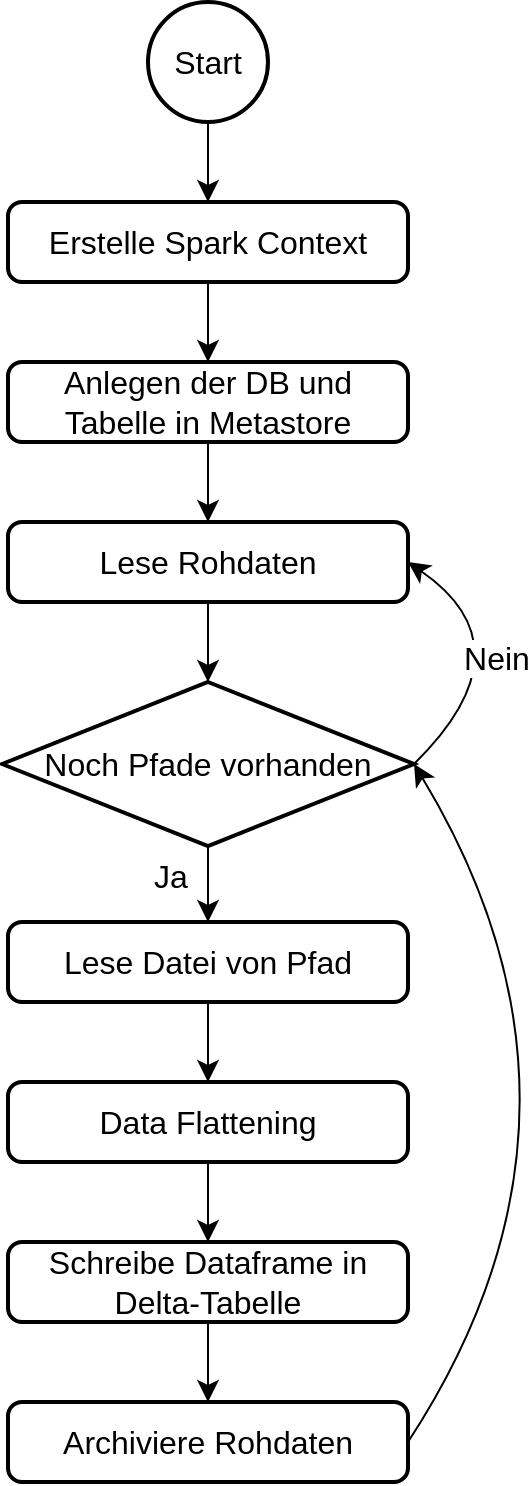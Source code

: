 <mxfile version="21.6.8" type="device">
  <diagram name="Page-1" id="74e2e168-ea6b-b213-b513-2b3c1d86103e">
    <mxGraphModel dx="1418" dy="870" grid="0" gridSize="10" guides="1" tooltips="1" connect="1" arrows="1" fold="1" page="1" pageScale="1" pageWidth="1100" pageHeight="850" background="none" math="0" shadow="0">
      <root>
        <mxCell id="0" />
        <mxCell id="1" parent="0" />
        <mxCell id="eK--0qmcUEzpDBZxqf8N-8" style="edgeStyle=none;curved=1;rounded=0;orthogonalLoop=1;jettySize=auto;html=1;entryX=0.5;entryY=0;entryDx=0;entryDy=0;fontSize=12;startSize=8;endSize=8;" parent="1" source="eK--0qmcUEzpDBZxqf8N-6" target="eK--0qmcUEzpDBZxqf8N-7" edge="1">
          <mxGeometry relative="1" as="geometry" />
        </mxCell>
        <mxCell id="eK--0qmcUEzpDBZxqf8N-6" value="Start" style="strokeWidth=2;html=1;shape=mxgraph.flowchart.start_2;whiteSpace=wrap;fontSize=16;" parent="1" vertex="1">
          <mxGeometry x="520" y="100" width="60" height="60" as="geometry" />
        </mxCell>
        <mxCell id="eK--0qmcUEzpDBZxqf8N-78" style="edgeStyle=none;curved=1;rounded=0;orthogonalLoop=1;jettySize=auto;html=1;entryX=0.5;entryY=0;entryDx=0;entryDy=0;fontSize=12;startSize=8;endSize=8;" parent="1" source="eK--0qmcUEzpDBZxqf8N-7" target="eK--0qmcUEzpDBZxqf8N-77" edge="1">
          <mxGeometry relative="1" as="geometry" />
        </mxCell>
        <mxCell id="eK--0qmcUEzpDBZxqf8N-7" value="Erstelle Spark Context" style="rounded=1;whiteSpace=wrap;html=1;absoluteArcSize=1;arcSize=14;strokeWidth=2;fontSize=16;" parent="1" vertex="1">
          <mxGeometry x="450" y="200" width="200" height="40" as="geometry" />
        </mxCell>
        <mxCell id="eK--0qmcUEzpDBZxqf8N-17" style="edgeStyle=none;curved=1;rounded=0;orthogonalLoop=1;jettySize=auto;html=1;entryX=0.5;entryY=0;entryDx=0;entryDy=0;fontSize=12;startSize=8;endSize=8;" parent="1" source="eK--0qmcUEzpDBZxqf8N-9" target="eK--0qmcUEzpDBZxqf8N-16" edge="1">
          <mxGeometry relative="1" as="geometry" />
        </mxCell>
        <mxCell id="eK--0qmcUEzpDBZxqf8N-21" value="Ja&lt;br&gt;" style="edgeLabel;html=1;align=center;verticalAlign=middle;resizable=0;points=[];fontSize=16;" parent="eK--0qmcUEzpDBZxqf8N-17" vertex="1" connectable="0">
          <mxGeometry x="-0.21" y="1" relative="1" as="geometry">
            <mxPoint x="-20" as="offset" />
          </mxGeometry>
        </mxCell>
        <mxCell id="eK--0qmcUEzpDBZxqf8N-66" style="edgeStyle=none;curved=1;rounded=0;orthogonalLoop=1;jettySize=auto;html=1;entryX=1;entryY=0.5;entryDx=0;entryDy=0;fontSize=12;startSize=8;endSize=8;exitX=1;exitY=0.5;exitDx=0;exitDy=0;exitPerimeter=0;" parent="1" source="eK--0qmcUEzpDBZxqf8N-9" target="eK--0qmcUEzpDBZxqf8N-11" edge="1">
          <mxGeometry relative="1" as="geometry">
            <Array as="points">
              <mxPoint x="712" y="423" />
            </Array>
          </mxGeometry>
        </mxCell>
        <mxCell id="eK--0qmcUEzpDBZxqf8N-67" value="Nein" style="edgeLabel;html=1;align=center;verticalAlign=middle;resizable=0;points=[];fontSize=16;" parent="eK--0qmcUEzpDBZxqf8N-66" vertex="1" connectable="0">
          <mxGeometry x="0.202" y="12" relative="1" as="geometry">
            <mxPoint x="-1" y="2" as="offset" />
          </mxGeometry>
        </mxCell>
        <mxCell id="eK--0qmcUEzpDBZxqf8N-9" value="Noch Pfade vorhanden" style="strokeWidth=2;html=1;shape=mxgraph.flowchart.decision;whiteSpace=wrap;fontSize=16;" parent="1" vertex="1">
          <mxGeometry x="447" y="440" width="206" height="82" as="geometry" />
        </mxCell>
        <mxCell id="eK--0qmcUEzpDBZxqf8N-13" style="edgeStyle=none;curved=1;rounded=0;orthogonalLoop=1;jettySize=auto;html=1;entryX=0.5;entryY=0;entryDx=0;entryDy=0;entryPerimeter=0;fontSize=12;startSize=8;endSize=8;" parent="1" source="eK--0qmcUEzpDBZxqf8N-11" target="eK--0qmcUEzpDBZxqf8N-9" edge="1">
          <mxGeometry relative="1" as="geometry" />
        </mxCell>
        <mxCell id="eK--0qmcUEzpDBZxqf8N-11" value="Lese Rohdaten" style="rounded=1;whiteSpace=wrap;html=1;absoluteArcSize=1;arcSize=14;strokeWidth=2;fontSize=16;" parent="1" vertex="1">
          <mxGeometry x="450" y="360" width="200" height="40" as="geometry" />
        </mxCell>
        <mxCell id="eK--0qmcUEzpDBZxqf8N-23" style="edgeStyle=none;curved=1;rounded=0;orthogonalLoop=1;jettySize=auto;html=1;entryX=0.5;entryY=0;entryDx=0;entryDy=0;fontSize=12;startSize=8;endSize=8;" parent="1" source="eK--0qmcUEzpDBZxqf8N-16" target="eK--0qmcUEzpDBZxqf8N-22" edge="1">
          <mxGeometry relative="1" as="geometry" />
        </mxCell>
        <mxCell id="eK--0qmcUEzpDBZxqf8N-16" value="Lese Datei von Pfad" style="rounded=1;whiteSpace=wrap;html=1;absoluteArcSize=1;arcSize=14;strokeWidth=2;fontSize=16;" parent="1" vertex="1">
          <mxGeometry x="450" y="560" width="200" height="40" as="geometry" />
        </mxCell>
        <mxCell id="eK--0qmcUEzpDBZxqf8N-61" style="edgeStyle=none;curved=1;rounded=0;orthogonalLoop=1;jettySize=auto;html=1;entryX=0.5;entryY=0;entryDx=0;entryDy=0;fontSize=12;startSize=8;endSize=8;" parent="1" source="eK--0qmcUEzpDBZxqf8N-22" target="eK--0qmcUEzpDBZxqf8N-57" edge="1">
          <mxGeometry relative="1" as="geometry" />
        </mxCell>
        <mxCell id="eK--0qmcUEzpDBZxqf8N-22" value="Data Flattening" style="rounded=1;whiteSpace=wrap;html=1;absoluteArcSize=1;arcSize=14;strokeWidth=2;fontSize=16;" parent="1" vertex="1">
          <mxGeometry x="450" y="640" width="200" height="40" as="geometry" />
        </mxCell>
        <mxCell id="eK--0qmcUEzpDBZxqf8N-73" style="edgeStyle=none;curved=1;rounded=0;orthogonalLoop=1;jettySize=auto;html=1;entryX=0.5;entryY=0;entryDx=0;entryDy=0;fontSize=12;startSize=8;endSize=8;" parent="1" source="eK--0qmcUEzpDBZxqf8N-57" target="eK--0qmcUEzpDBZxqf8N-72" edge="1">
          <mxGeometry relative="1" as="geometry" />
        </mxCell>
        <mxCell id="eK--0qmcUEzpDBZxqf8N-57" value="Schreibe Dataframe in Delta-Tabelle" style="rounded=1;whiteSpace=wrap;html=1;absoluteArcSize=1;arcSize=14;strokeWidth=2;fontSize=16;" parent="1" vertex="1">
          <mxGeometry x="450" y="720" width="200" height="40" as="geometry" />
        </mxCell>
        <mxCell id="eK--0qmcUEzpDBZxqf8N-74" style="edgeStyle=none;curved=1;rounded=0;orthogonalLoop=1;jettySize=auto;html=1;entryX=1;entryY=0.5;entryDx=0;entryDy=0;entryPerimeter=0;fontSize=12;startSize=8;endSize=8;exitX=1;exitY=0.5;exitDx=0;exitDy=0;" parent="1" source="eK--0qmcUEzpDBZxqf8N-72" target="eK--0qmcUEzpDBZxqf8N-9" edge="1">
          <mxGeometry relative="1" as="geometry">
            <Array as="points">
              <mxPoint x="758" y="655" />
            </Array>
          </mxGeometry>
        </mxCell>
        <mxCell id="eK--0qmcUEzpDBZxqf8N-72" value="Archiviere Rohdaten" style="rounded=1;whiteSpace=wrap;html=1;absoluteArcSize=1;arcSize=14;strokeWidth=2;fontSize=16;" parent="1" vertex="1">
          <mxGeometry x="450" y="800" width="200" height="40" as="geometry" />
        </mxCell>
        <mxCell id="eK--0qmcUEzpDBZxqf8N-79" style="edgeStyle=none;curved=1;rounded=0;orthogonalLoop=1;jettySize=auto;html=1;entryX=0.5;entryY=0;entryDx=0;entryDy=0;fontSize=12;startSize=8;endSize=8;" parent="1" source="eK--0qmcUEzpDBZxqf8N-77" target="eK--0qmcUEzpDBZxqf8N-11" edge="1">
          <mxGeometry relative="1" as="geometry" />
        </mxCell>
        <mxCell id="eK--0qmcUEzpDBZxqf8N-77" value="Anlegen der DB und Tabelle in Metastore" style="rounded=1;whiteSpace=wrap;html=1;absoluteArcSize=1;arcSize=14;strokeWidth=2;fontSize=16;" parent="1" vertex="1">
          <mxGeometry x="450" y="280" width="200" height="40" as="geometry" />
        </mxCell>
      </root>
    </mxGraphModel>
  </diagram>
</mxfile>
